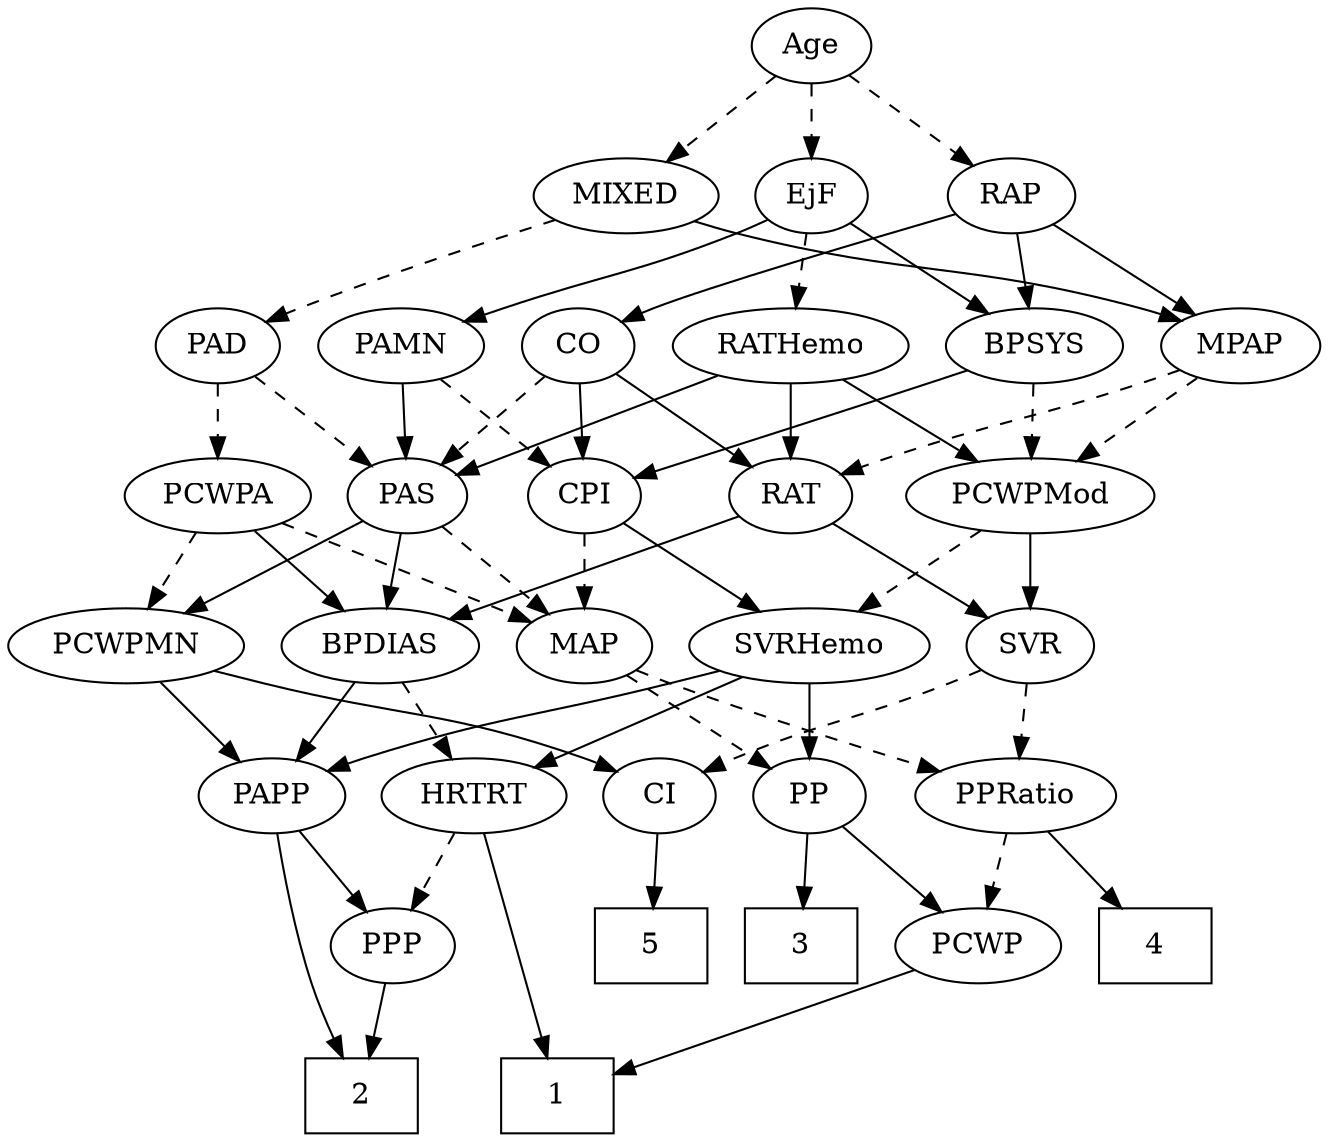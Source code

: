 strict digraph {
	graph [bb="0,0,518.49,540"];
	node [label="\N"];
	1	[height=0.5,
		pos="195.4,18",
		shape=box,
		width=0.75];
	2	[height=0.5,
		pos="326.4,18",
		shape=box,
		width=0.75];
	3	[height=0.5,
		pos="29.397,90",
		shape=box,
		width=0.75];
	4	[height=0.5,
		pos="189.4,90",
		shape=box,
		width=0.75];
	5	[height=0.5,
		pos="453.4,90",
		shape=box,
		width=0.75];
	Age	[height=0.5,
		pos="208.4,522",
		width=0.75];
	EjF	[height=0.5,
		pos="133.4,450",
		width=0.75];
	Age -> EjF	[pos="e,148.55,465.14 193.22,506.83 182.55,496.87 168.08,483.37 156.04,472.14",
		style=dashed];
	RAP	[height=0.5,
		pos="208.4,450",
		width=0.77632];
	Age -> RAP	[pos="e,208.4,468.1 208.4,503.7 208.4,495.98 208.4,486.71 208.4,478.11",
		style=dashed];
	MIXED	[height=0.5,
		pos="294.4,450",
		width=1.1193];
	Age -> MIXED	[pos="e,275.78,466.16 224.98,507.5 237.14,497.61 253.9,483.96 267.9,472.56",
		style=dashed];
	BPSYS	[height=0.5,
		pos="128.4,378",
		width=1.0471];
	EjF -> BPSYS	[pos="e,129.62,396.1 132.16,431.7 131.61,423.98 130.95,414.71 130.33,406.11",
		style=solid];
	PAMN	[height=0.5,
		pos="36.397,378",
		width=1.011];
	EjF -> PAMN	[pos="e,56.077,393.2 115.61,436.16 101.26,425.81 80.827,411.06 64.306,399.14",
		style=solid];
	RATHemo	[height=0.5,
		pos="381.4,378",
		width=1.3721];
	EjF -> RATHemo	[pos="e,344.66,390.08 154.82,438.57 160.16,436.21 165.92,433.86 171.4,432 237.15,409.73 256.28,413.77 323.4,396 327.17,395 331.07,393.93 \
334.98,392.84",
		style=dashed];
	MPAP	[height=0.5,
		pos="483.4,378",
		width=0.97491];
	RAP -> MPAP	[pos="e,457.14,390.05 229.56,438.19 234.65,435.9 240.14,433.67 245.4,432 328.99,405.49 355.02,419.9 439.4,396 442.04,395.25 444.74,394.41 \
447.45,393.51",
		style=solid];
	RAP -> BPSYS	[pos="e,145.67,394.11 192.21,434.83 181.02,425.04 165.91,411.83 153.21,400.71",
		style=solid];
	CO	[height=0.5,
		pos="211.4,378",
		width=0.75];
	RAP -> CO	[pos="e,210.66,396.1 209.14,431.7 209.47,423.98 209.87,414.71 210.23,406.11",
		style=solid];
	MIXED -> MPAP	[pos="e,455.96,389.69 324.73,438.1 354.1,427.49 399.88,410.85 439.4,396 441.74,395.12 444.16,394.2 446.59,393.28",
		style=solid];
	PAD	[height=0.5,
		pos="285.4,378",
		width=0.79437];
	MIXED -> PAD	[pos="e,287.6,396.1 292.17,431.7 291.18,423.98 289.99,414.71 288.88,406.11",
		style=dashed];
	RAT	[height=0.5,
		pos="488.4,306",
		width=0.75827];
	MPAP -> RAT	[pos="e,487.18,324.1 484.63,359.7 485.18,351.98 485.85,342.71 486.46,334.11",
		style=dashed];
	PCWPMod	[height=0.5,
		pos="391.4,306",
		width=1.4443];
	MPAP -> PCWPMod	[pos="e,412.03,322.7 464.33,362.5 451.58,352.79 434.55,339.83 420.15,328.88",
		style=dashed];
	CPI	[height=0.5,
		pos="120.4,306",
		width=0.75];
	BPSYS -> CPI	[pos="e,122.35,324.1 126.42,359.7 125.54,351.98 124.48,342.71 123.5,334.11",
		style=solid];
	BPSYS -> PCWPMod	[pos="e,352.74,318.05 157.05,366.02 163.07,363.89 169.41,361.77 175.4,360 243.21,339.94 261.87,341.5 330.4,324 334.47,322.96 338.69,321.85 \
342.92,320.72",
		style=dashed];
	PAS	[height=0.5,
		pos="192.4,306",
		width=0.75];
	PAD -> PAS	[pos="e,209.64,319.98 267.47,363.5 253.39,352.91 233.62,338.03 217.9,326.2",
		style=dashed];
	PCWPA	[height=0.5,
		pos="279.4,306",
		width=1.1555];
	PAD -> PCWPA	[pos="e,280.86,324.1 283.91,359.7 283.25,351.98 282.46,342.71 281.72,334.11",
		style=dashed];
	CO -> PAS	[pos="e,196.95,323.79 206.8,360.05 204.65,352.14 202.04,342.54 199.64,333.69",
		style=dashed];
	CO -> CPI	[pos="e,137.44,320.11 194.28,363.83 180.55,353.27 161.09,338.3 145.58,326.37",
		style=solid];
	CO -> RAT	[pos="e,467.84,317.86 231.95,366.14 236.91,363.85 242.26,361.63 247.4,360 335.56,332 364.23,352 452.4,324 454.32,323.39 456.28,322.69 \
458.23,321.94",
		style=solid];
	PCWPMN	[height=0.5,
		pos="391.4,234",
		width=1.3902];
	PAS -> PCWPMN	[pos="e,353.37,245.87 213.52,294.48 218.36,292.22 223.51,289.94 228.4,288 266.5,272.88 310.79,258.69 343.58,248.8",
		style=solid];
	BPDIAS	[height=0.5,
		pos="281.4,234",
		width=1.1735];
	PAS -> BPDIAS	[pos="e,262.26,250.05 209.14,291.83 221.76,281.9 239.36,268.06 254.02,256.53",
		style=solid];
	MAP	[height=0.5,
		pos="72.397,234",
		width=0.84854];
	PAS -> MAP	[pos="e,93.454,247.28 172.58,293.44 153.48,282.3 124.31,265.28 102.37,252.48",
		style=dashed];
	PAMN -> PAS	[pos="e,171.12,317.16 63.174,365.4 87.55,354.79 124.5,338.57 156.4,324 158.19,323.18 160.03,322.33 161.88,321.48",
		style=solid];
	PAMN -> CPI	[pos="e,104.03,320.64 54.211,362.15 66.415,351.98 82.751,338.37 96.14,327.21",
		style=dashed];
	RATHemo -> PAS	[pos="e,213.55,317.45 345.13,365.66 313.87,355.59 267.7,340.03 228.4,324 226.57,323.26 224.71,322.47 222.84,321.65",
		style=solid];
	RATHemo -> RAT	[pos="e,469.75,319.2 404.35,361.98 420.98,351.1 443.53,336.35 461.08,324.87",
		style=solid];
	RATHemo -> PCWPMod	[pos="e,388.95,324.1 383.87,359.7 384.97,351.98 386.29,342.71 387.52,334.11",
		style=solid];
	SVRHemo	[height=0.5,
		pos="171.4,234",
		width=1.3902];
	CPI -> SVRHemo	[pos="e,159.04,251.96 131.72,289.46 137.98,280.87 145.92,269.97 153.05,260.19",
		style=solid];
	CPI -> MAP	[pos="e,83.579,251.31 109.5,289.12 103.58,280.47 96.106,269.58 89.425,259.83",
		style=dashed];
	SVR	[height=0.5,
		pos="487.4,234",
		width=0.77632];
	RAT -> SVR	[pos="e,487.64,252.1 488.15,287.7 488.04,279.98 487.91,270.71 487.78,262.11",
		style=solid];
	RAT -> BPDIAS	[pos="e,313.45,245.85 467.31,294.4 462.47,292.14 457.3,289.88 452.4,288 400.41,268.06 385.48,268.81 332.4,252 329.33,251.03 326.16,250.01 \
322.97,248.97",
		style=solid];
	PPRatio	[height=0.5,
		pos="157.4,162",
		width=1.1013];
	SVR -> PPRatio	[pos="e,186.57,174.35 466.28,222.05 461.18,219.76 455.68,217.57 450.4,216 344.88,184.71 312.22,206.5 205.4,180 202.4,179.26 199.34,178.4 \
196.27,177.48",
		style=dashed];
	CI	[height=0.5,
		pos="453.4,162",
		width=0.75];
	SVR -> CI	[pos="e,461.4,179.47 479.34,216.41 475.32,208.13 470.36,197.92 465.86,188.66",
		style=dashed];
	PCWPMod -> SVR	[pos="e,469.38,248.14 412.7,289.46 426.92,279.09 445.73,265.38 460.92,254.31",
		style=solid];
	PCWPMod -> SVRHemo	[pos="e,207.61,246.52 354.57,293.28 316.83,281.27 258.05,262.57 217.3,249.61",
		style=dashed];
	PCWPA -> PCWPMN	[pos="e,367.61,249.87 302.06,290.83 318.43,280.6 340.78,266.64 359.02,255.23",
		style=dashed];
	PCWPA -> BPDIAS	[pos="e,280.91,252.1 279.89,287.7 280.11,279.98 280.38,270.71 280.62,262.11",
		style=solid];
	PCWPA -> MAP	[pos="e,96.353,245.65 247.6,294.29 241.25,292.18 234.62,290 228.4,288 177.01,271.46 163.08,270.58 112.4,252 110.19,251.19 107.92,250.32 \
105.64,249.43",
		style=dashed];
	PCWPMN -> CI	[pos="e,440.08,178.04 406.09,216.41 414.23,207.22 424.46,195.67 433.33,185.66",
		style=solid];
	PAPP	[height=0.5,
		pos="343.4,162",
		width=0.88464];
	PCWPMN -> PAPP	[pos="e,354.36,178.99 380.02,216.41 374.08,207.74 366.69,196.97 360.11,187.38",
		style=solid];
	PP	[height=0.5,
		pos="72.397,162",
		width=0.75];
	SVRHemo -> PP	[pos="e,90.339,175.69 149.43,217.46 134.43,206.86 114.49,192.76 98.656,181.57",
		style=solid];
	SVRHemo -> PAPP	[pos="e,318.89,173.51 203.75,220.22 230.52,209.6 269.5,194 303.4,180 305.44,179.16 307.53,178.28 309.64,177.4",
		style=solid];
	HRTRT	[height=0.5,
		pos="254.4,162",
		width=1.1013];
	SVRHemo -> HRTRT	[pos="e,236.49,178.1 190.23,217.12 201.61,207.52 216.27,195.16 228.7,184.67",
		style=solid];
	BPDIAS -> PAPP	[pos="e,329.52,178.67 295.78,216.76 303.79,207.71 313.91,196.29 322.76,186.3",
		style=solid];
	BPDIAS -> HRTRT	[pos="e,260.87,179.79 274.86,216.05 271.78,208.06 268.02,198.33 264.58,189.4",
		style=dashed];
	MAP -> PP	[pos="e,72.397,180.1 72.397,215.7 72.397,207.98 72.397,198.71 72.397,190.11",
		style=dashed];
	MAP -> PPRatio	[pos="e,139.04,178.11 89.598,218.83 101.49,209.04 117.53,195.83 131.03,184.71",
		style=dashed];
	PP -> 3	[pos="e,40.019,108.29 62.639,145.12 57.532,136.8 51.149,126.41 45.345,116.96",
		style=solid];
	PCWP	[height=0.5,
		pos="109.4,90",
		width=0.97491];
	PP -> PCWP	[pos="e,100.6,107.63 80.978,144.76 85.397,136.4 90.888,126.02 95.862,116.61",
		style=solid];
	PPP	[height=0.5,
		pos="299.4,90",
		width=0.75];
	PPP -> 2	[pos="e,319.67,36.447 305.8,72.411 308.83,64.539 312.54,54.929 315.97,46.042",
		style=solid];
	PPRatio -> 4	[pos="e,181.5,108.28 165.14,144.05 168.78,136.09 173.21,126.41 177.28,117.51",
		style=solid];
	PPRatio -> PCWP	[pos="e,120.69,107.47 146.02,144.41 140.16,135.87 132.9,125.28 126.39,115.79",
		style=dashed];
	PCWP -> 1	[pos="e,174.46,36.04 127.64,74.155 138.88,65.003 153.55,53.061 166.36,42.631",
		style=solid];
	CI -> 5	[pos="e,453.4,108.1 453.4,143.7 453.4,135.98 453.4,126.71 453.4,118.11",
		style=solid];
	PAPP -> 2	[pos="e,329.66,36.135 342.26,143.89 340.97,125.94 338.63,96.924 335.4,72 334.3,63.54 332.84,54.364 331.41,46.063",
		style=solid];
	PAPP -> PPP	[pos="e,309.55,107.15 333.19,144.76 327.8,136.19 321.08,125.49 315.05,115.9",
		style=solid];
	HRTRT -> 1	[pos="e,206.3,36.211 249.92,143.89 244.91,125.69 236.08,96.24 225.4,72 221.39,62.905 216.28,53.343 211.42,44.884",
		style=solid];
	HRTRT -> PPP	[pos="e,289.12,106.99 265.06,144.41 270.58,135.83 277.42,125.19 283.54,115.67",
		style=dashed];
}

